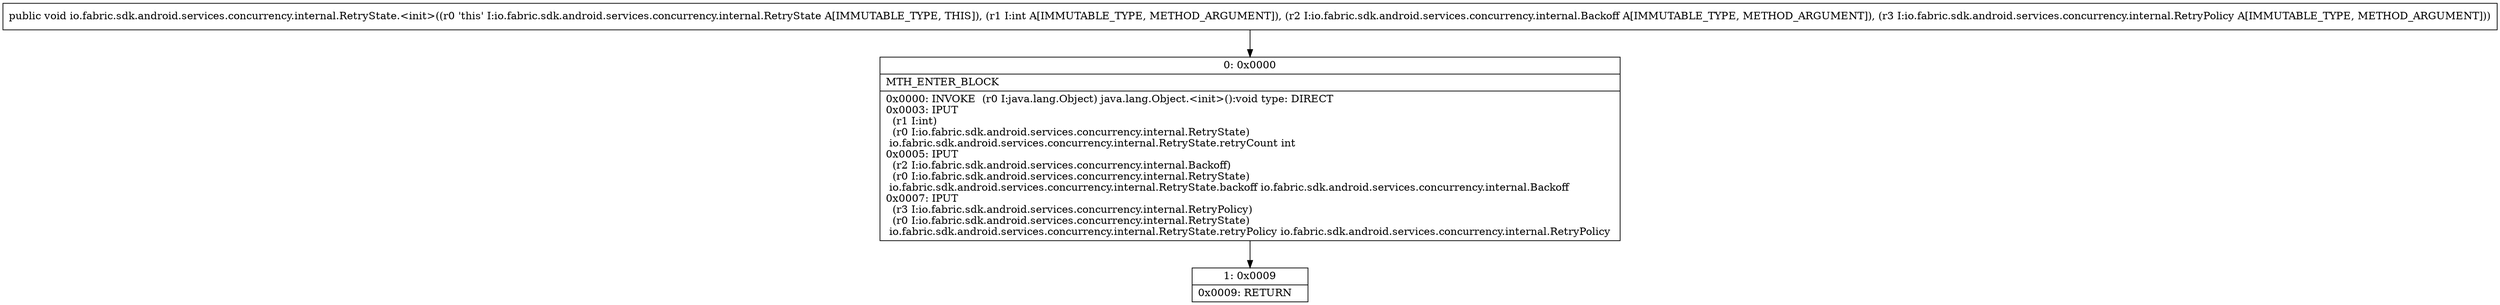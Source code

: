 digraph "CFG forio.fabric.sdk.android.services.concurrency.internal.RetryState.\<init\>(ILio\/fabric\/sdk\/android\/services\/concurrency\/internal\/Backoff;Lio\/fabric\/sdk\/android\/services\/concurrency\/internal\/RetryPolicy;)V" {
Node_0 [shape=record,label="{0\:\ 0x0000|MTH_ENTER_BLOCK\l|0x0000: INVOKE  (r0 I:java.lang.Object) java.lang.Object.\<init\>():void type: DIRECT \l0x0003: IPUT  \l  (r1 I:int)\l  (r0 I:io.fabric.sdk.android.services.concurrency.internal.RetryState)\l io.fabric.sdk.android.services.concurrency.internal.RetryState.retryCount int \l0x0005: IPUT  \l  (r2 I:io.fabric.sdk.android.services.concurrency.internal.Backoff)\l  (r0 I:io.fabric.sdk.android.services.concurrency.internal.RetryState)\l io.fabric.sdk.android.services.concurrency.internal.RetryState.backoff io.fabric.sdk.android.services.concurrency.internal.Backoff \l0x0007: IPUT  \l  (r3 I:io.fabric.sdk.android.services.concurrency.internal.RetryPolicy)\l  (r0 I:io.fabric.sdk.android.services.concurrency.internal.RetryState)\l io.fabric.sdk.android.services.concurrency.internal.RetryState.retryPolicy io.fabric.sdk.android.services.concurrency.internal.RetryPolicy \l}"];
Node_1 [shape=record,label="{1\:\ 0x0009|0x0009: RETURN   \l}"];
MethodNode[shape=record,label="{public void io.fabric.sdk.android.services.concurrency.internal.RetryState.\<init\>((r0 'this' I:io.fabric.sdk.android.services.concurrency.internal.RetryState A[IMMUTABLE_TYPE, THIS]), (r1 I:int A[IMMUTABLE_TYPE, METHOD_ARGUMENT]), (r2 I:io.fabric.sdk.android.services.concurrency.internal.Backoff A[IMMUTABLE_TYPE, METHOD_ARGUMENT]), (r3 I:io.fabric.sdk.android.services.concurrency.internal.RetryPolicy A[IMMUTABLE_TYPE, METHOD_ARGUMENT])) }"];
MethodNode -> Node_0;
Node_0 -> Node_1;
}

